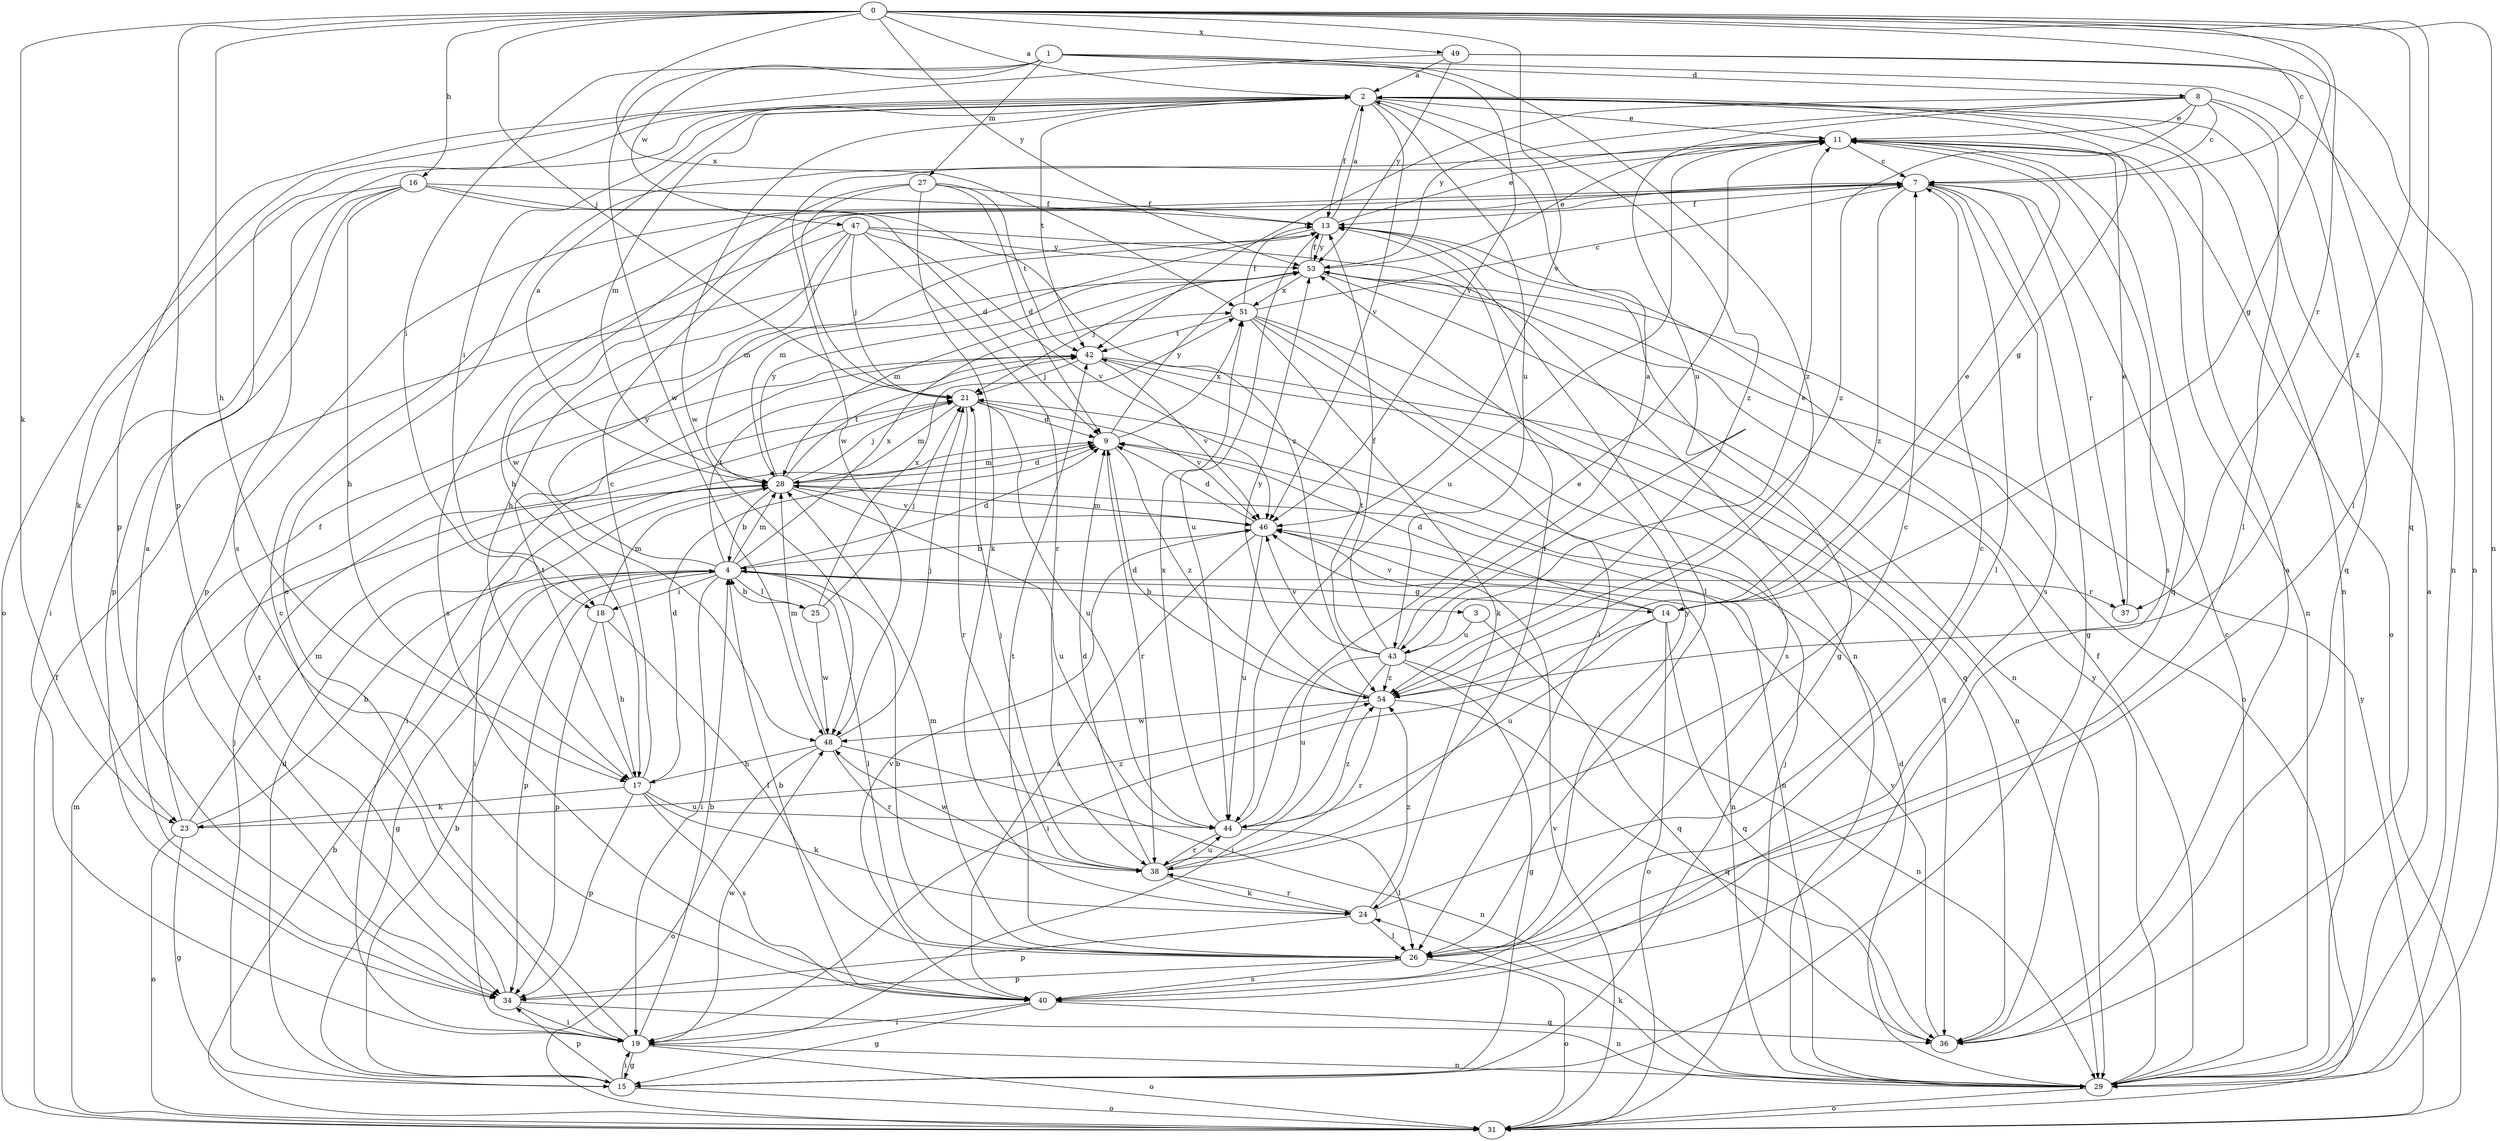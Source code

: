 strict digraph  {
0;
1;
2;
3;
4;
7;
8;
9;
11;
13;
14;
15;
16;
17;
18;
19;
21;
23;
24;
25;
26;
27;
28;
29;
31;
34;
36;
37;
38;
40;
42;
43;
44;
46;
47;
48;
49;
51;
53;
54;
0 -> 2  [label=a];
0 -> 7  [label=c];
0 -> 14  [label=g];
0 -> 16  [label=h];
0 -> 17  [label=h];
0 -> 21  [label=j];
0 -> 23  [label=k];
0 -> 29  [label=n];
0 -> 34  [label=p];
0 -> 36  [label=q];
0 -> 37  [label=r];
0 -> 46  [label=v];
0 -> 49  [label=x];
0 -> 51  [label=x];
0 -> 53  [label=y];
0 -> 54  [label=z];
1 -> 8  [label=d];
1 -> 18  [label=i];
1 -> 27  [label=m];
1 -> 29  [label=n];
1 -> 46  [label=v];
1 -> 47  [label=w];
1 -> 48  [label=w];
1 -> 54  [label=z];
2 -> 11  [label=e];
2 -> 13  [label=f];
2 -> 14  [label=g];
2 -> 18  [label=i];
2 -> 28  [label=m];
2 -> 29  [label=n];
2 -> 31  [label=o];
2 -> 40  [label=s];
2 -> 42  [label=t];
2 -> 43  [label=u];
2 -> 46  [label=v];
2 -> 48  [label=w];
2 -> 54  [label=z];
3 -> 36  [label=q];
3 -> 43  [label=u];
4 -> 3  [label=b];
4 -> 9  [label=d];
4 -> 14  [label=g];
4 -> 15  [label=g];
4 -> 18  [label=i];
4 -> 19  [label=i];
4 -> 25  [label=l];
4 -> 26  [label=l];
4 -> 28  [label=m];
4 -> 34  [label=p];
4 -> 37  [label=r];
4 -> 42  [label=t];
4 -> 51  [label=x];
4 -> 53  [label=y];
7 -> 13  [label=f];
7 -> 15  [label=g];
7 -> 17  [label=h];
7 -> 26  [label=l];
7 -> 34  [label=p];
7 -> 37  [label=r];
7 -> 40  [label=s];
7 -> 54  [label=z];
8 -> 7  [label=c];
8 -> 11  [label=e];
8 -> 26  [label=l];
8 -> 36  [label=q];
8 -> 42  [label=t];
8 -> 43  [label=u];
8 -> 53  [label=y];
8 -> 54  [label=z];
9 -> 28  [label=m];
9 -> 38  [label=r];
9 -> 51  [label=x];
9 -> 53  [label=y];
9 -> 54  [label=z];
11 -> 7  [label=c];
11 -> 29  [label=n];
11 -> 31  [label=o];
11 -> 36  [label=q];
11 -> 40  [label=s];
11 -> 44  [label=u];
11 -> 48  [label=w];
13 -> 2  [label=a];
13 -> 11  [label=e];
13 -> 15  [label=g];
13 -> 26  [label=l];
13 -> 28  [label=m];
13 -> 44  [label=u];
13 -> 53  [label=y];
14 -> 9  [label=d];
14 -> 11  [label=e];
14 -> 19  [label=i];
14 -> 31  [label=o];
14 -> 36  [label=q];
14 -> 44  [label=u];
14 -> 46  [label=v];
15 -> 4  [label=b];
15 -> 9  [label=d];
15 -> 19  [label=i];
15 -> 21  [label=j];
15 -> 31  [label=o];
15 -> 34  [label=p];
16 -> 9  [label=d];
16 -> 13  [label=f];
16 -> 17  [label=h];
16 -> 19  [label=i];
16 -> 23  [label=k];
16 -> 34  [label=p];
16 -> 54  [label=z];
17 -> 7  [label=c];
17 -> 9  [label=d];
17 -> 23  [label=k];
17 -> 24  [label=k];
17 -> 34  [label=p];
17 -> 40  [label=s];
17 -> 42  [label=t];
17 -> 44  [label=u];
18 -> 17  [label=h];
18 -> 26  [label=l];
18 -> 28  [label=m];
18 -> 34  [label=p];
19 -> 4  [label=b];
19 -> 7  [label=c];
19 -> 11  [label=e];
19 -> 15  [label=g];
19 -> 29  [label=n];
19 -> 31  [label=o];
19 -> 48  [label=w];
21 -> 9  [label=d];
21 -> 19  [label=i];
21 -> 28  [label=m];
21 -> 38  [label=r];
21 -> 44  [label=u];
21 -> 46  [label=v];
23 -> 4  [label=b];
23 -> 13  [label=f];
23 -> 15  [label=g];
23 -> 28  [label=m];
23 -> 31  [label=o];
23 -> 54  [label=z];
24 -> 7  [label=c];
24 -> 26  [label=l];
24 -> 34  [label=p];
24 -> 38  [label=r];
24 -> 54  [label=z];
25 -> 4  [label=b];
25 -> 21  [label=j];
25 -> 48  [label=w];
25 -> 51  [label=x];
26 -> 4  [label=b];
26 -> 28  [label=m];
26 -> 31  [label=o];
26 -> 34  [label=p];
26 -> 40  [label=s];
26 -> 42  [label=t];
26 -> 53  [label=y];
27 -> 9  [label=d];
27 -> 13  [label=f];
27 -> 21  [label=j];
27 -> 24  [label=k];
27 -> 42  [label=t];
27 -> 48  [label=w];
28 -> 2  [label=a];
28 -> 4  [label=b];
28 -> 9  [label=d];
28 -> 19  [label=i];
28 -> 21  [label=j];
28 -> 29  [label=n];
28 -> 42  [label=t];
28 -> 44  [label=u];
28 -> 46  [label=v];
28 -> 53  [label=y];
29 -> 2  [label=a];
29 -> 7  [label=c];
29 -> 9  [label=d];
29 -> 13  [label=f];
29 -> 24  [label=k];
29 -> 31  [label=o];
29 -> 53  [label=y];
31 -> 4  [label=b];
31 -> 13  [label=f];
31 -> 21  [label=j];
31 -> 28  [label=m];
31 -> 46  [label=v];
31 -> 53  [label=y];
34 -> 2  [label=a];
34 -> 19  [label=i];
34 -> 29  [label=n];
34 -> 42  [label=t];
36 -> 2  [label=a];
36 -> 46  [label=v];
37 -> 11  [label=e];
38 -> 7  [label=c];
38 -> 9  [label=d];
38 -> 13  [label=f];
38 -> 21  [label=j];
38 -> 24  [label=k];
38 -> 44  [label=u];
38 -> 48  [label=w];
40 -> 4  [label=b];
40 -> 15  [label=g];
40 -> 19  [label=i];
40 -> 36  [label=q];
40 -> 46  [label=v];
42 -> 21  [label=j];
42 -> 29  [label=n];
42 -> 36  [label=q];
42 -> 46  [label=v];
43 -> 2  [label=a];
43 -> 11  [label=e];
43 -> 13  [label=f];
43 -> 15  [label=g];
43 -> 19  [label=i];
43 -> 29  [label=n];
43 -> 42  [label=t];
43 -> 44  [label=u];
43 -> 46  [label=v];
43 -> 54  [label=z];
44 -> 11  [label=e];
44 -> 26  [label=l];
44 -> 38  [label=r];
44 -> 51  [label=x];
44 -> 54  [label=z];
46 -> 4  [label=b];
46 -> 9  [label=d];
46 -> 28  [label=m];
46 -> 29  [label=n];
46 -> 40  [label=s];
46 -> 44  [label=u];
47 -> 17  [label=h];
47 -> 21  [label=j];
47 -> 28  [label=m];
47 -> 29  [label=n];
47 -> 38  [label=r];
47 -> 40  [label=s];
47 -> 46  [label=v];
47 -> 53  [label=y];
48 -> 17  [label=h];
48 -> 21  [label=j];
48 -> 28  [label=m];
48 -> 29  [label=n];
48 -> 31  [label=o];
48 -> 38  [label=r];
49 -> 2  [label=a];
49 -> 26  [label=l];
49 -> 29  [label=n];
49 -> 34  [label=p];
49 -> 53  [label=y];
51 -> 7  [label=c];
51 -> 13  [label=f];
51 -> 24  [label=k];
51 -> 26  [label=l];
51 -> 36  [label=q];
51 -> 40  [label=s];
51 -> 42  [label=t];
53 -> 11  [label=e];
53 -> 13  [label=f];
53 -> 21  [label=j];
53 -> 28  [label=m];
53 -> 29  [label=n];
53 -> 31  [label=o];
53 -> 51  [label=x];
54 -> 9  [label=d];
54 -> 36  [label=q];
54 -> 38  [label=r];
54 -> 48  [label=w];
54 -> 53  [label=y];
}
